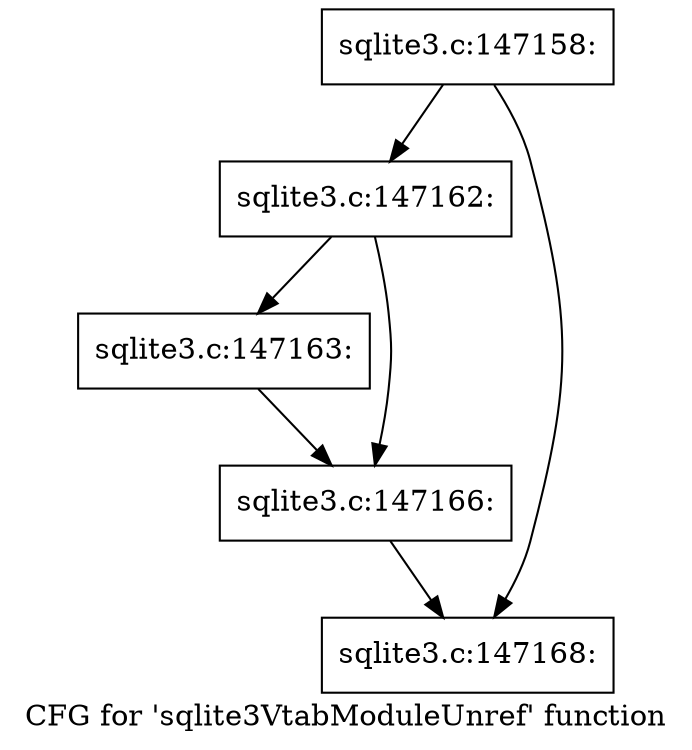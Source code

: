 digraph "CFG for 'sqlite3VtabModuleUnref' function" {
	label="CFG for 'sqlite3VtabModuleUnref' function";

	Node0x55c0f79d84c0 [shape=record,label="{sqlite3.c:147158:}"];
	Node0x55c0f79d84c0 -> Node0x55c0f79db8c0;
	Node0x55c0f79d84c0 -> Node0x55c0f79db910;
	Node0x55c0f79db8c0 [shape=record,label="{sqlite3.c:147162:}"];
	Node0x55c0f79db8c0 -> Node0x55c0f79dbda0;
	Node0x55c0f79db8c0 -> Node0x55c0f79dbdf0;
	Node0x55c0f79dbda0 [shape=record,label="{sqlite3.c:147163:}"];
	Node0x55c0f79dbda0 -> Node0x55c0f79dbdf0;
	Node0x55c0f79dbdf0 [shape=record,label="{sqlite3.c:147166:}"];
	Node0x55c0f79dbdf0 -> Node0x55c0f79db910;
	Node0x55c0f79db910 [shape=record,label="{sqlite3.c:147168:}"];
}
